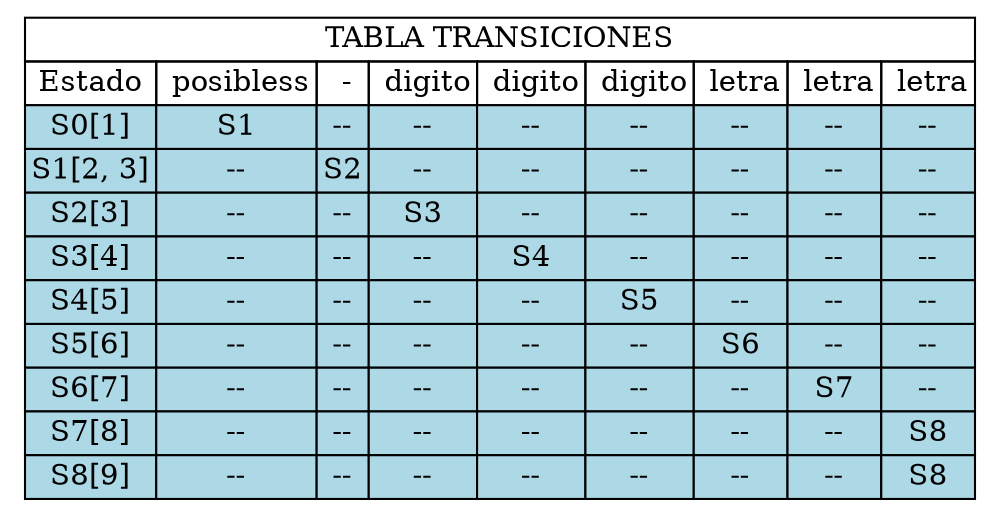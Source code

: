 Digraph {
tbl [
shape=plaintext
 label=<
<table border='0' cellborder='1' cellspacing='0'>
<tr><td colspan="9">TABLA TRANSICIONES</td></tr>
<th><td>Estado</td><td> posibless</td><td> -</td><td> digito</td><td> digito</td><td> digito</td><td> letra</td><td> letra</td><td> letra</td></th
><tr><td bgcolor="lightblue">S0[1]</td><td bgcolor="lightblue">S1</td><td bgcolor="lightblue">--</td><td bgcolor="lightblue">--</td><td bgcolor="lightblue">--</td><td bgcolor="lightblue">--</td><td bgcolor="lightblue">--</td><td bgcolor="lightblue">--</td><td bgcolor="lightblue">--</td></tr>
<tr><td bgcolor="lightblue">S1[2, 3]</td><td bgcolor="lightblue">--</td><td bgcolor="lightblue">S2</td><td bgcolor="lightblue">--</td><td bgcolor="lightblue">--</td><td bgcolor="lightblue">--</td><td bgcolor="lightblue">--</td><td bgcolor="lightblue">--</td><td bgcolor="lightblue">--</td></tr>
<tr><td bgcolor="lightblue">S2[3]</td><td bgcolor="lightblue">--</td><td bgcolor="lightblue">--</td><td bgcolor="lightblue">S3</td><td bgcolor="lightblue">--</td><td bgcolor="lightblue">--</td><td bgcolor="lightblue">--</td><td bgcolor="lightblue">--</td><td bgcolor="lightblue">--</td></tr>
<tr><td bgcolor="lightblue">S3[4]</td><td bgcolor="lightblue">--</td><td bgcolor="lightblue">--</td><td bgcolor="lightblue">--</td><td bgcolor="lightblue">S4</td><td bgcolor="lightblue">--</td><td bgcolor="lightblue">--</td><td bgcolor="lightblue">--</td><td bgcolor="lightblue">--</td></tr>
<tr><td bgcolor="lightblue">S4[5]</td><td bgcolor="lightblue">--</td><td bgcolor="lightblue">--</td><td bgcolor="lightblue">--</td><td bgcolor="lightblue">--</td><td bgcolor="lightblue">S5</td><td bgcolor="lightblue">--</td><td bgcolor="lightblue">--</td><td bgcolor="lightblue">--</td></tr>
<tr><td bgcolor="lightblue">S5[6]</td><td bgcolor="lightblue">--</td><td bgcolor="lightblue">--</td><td bgcolor="lightblue">--</td><td bgcolor="lightblue">--</td><td bgcolor="lightblue">--</td><td bgcolor="lightblue">S6</td><td bgcolor="lightblue">--</td><td bgcolor="lightblue">--</td></tr>
<tr><td bgcolor="lightblue">S6[7]</td><td bgcolor="lightblue">--</td><td bgcolor="lightblue">--</td><td bgcolor="lightblue">--</td><td bgcolor="lightblue">--</td><td bgcolor="lightblue">--</td><td bgcolor="lightblue">--</td><td bgcolor="lightblue">S7</td><td bgcolor="lightblue">--</td></tr>
<tr><td bgcolor="lightblue">S7[8]</td><td bgcolor="lightblue">--</td><td bgcolor="lightblue">--</td><td bgcolor="lightblue">--</td><td bgcolor="lightblue">--</td><td bgcolor="lightblue">--</td><td bgcolor="lightblue">--</td><td bgcolor="lightblue">--</td><td bgcolor="lightblue">S8</td></tr>
<tr><td bgcolor="lightblue">S8[9]</td><td bgcolor="lightblue">--</td><td bgcolor="lightblue">--</td><td bgcolor="lightblue">--</td><td bgcolor="lightblue">--</td><td bgcolor="lightblue">--</td><td bgcolor="lightblue">--</td><td bgcolor="lightblue">--</td><td bgcolor="lightblue">S8</td></tr>
</table>
>];
}
